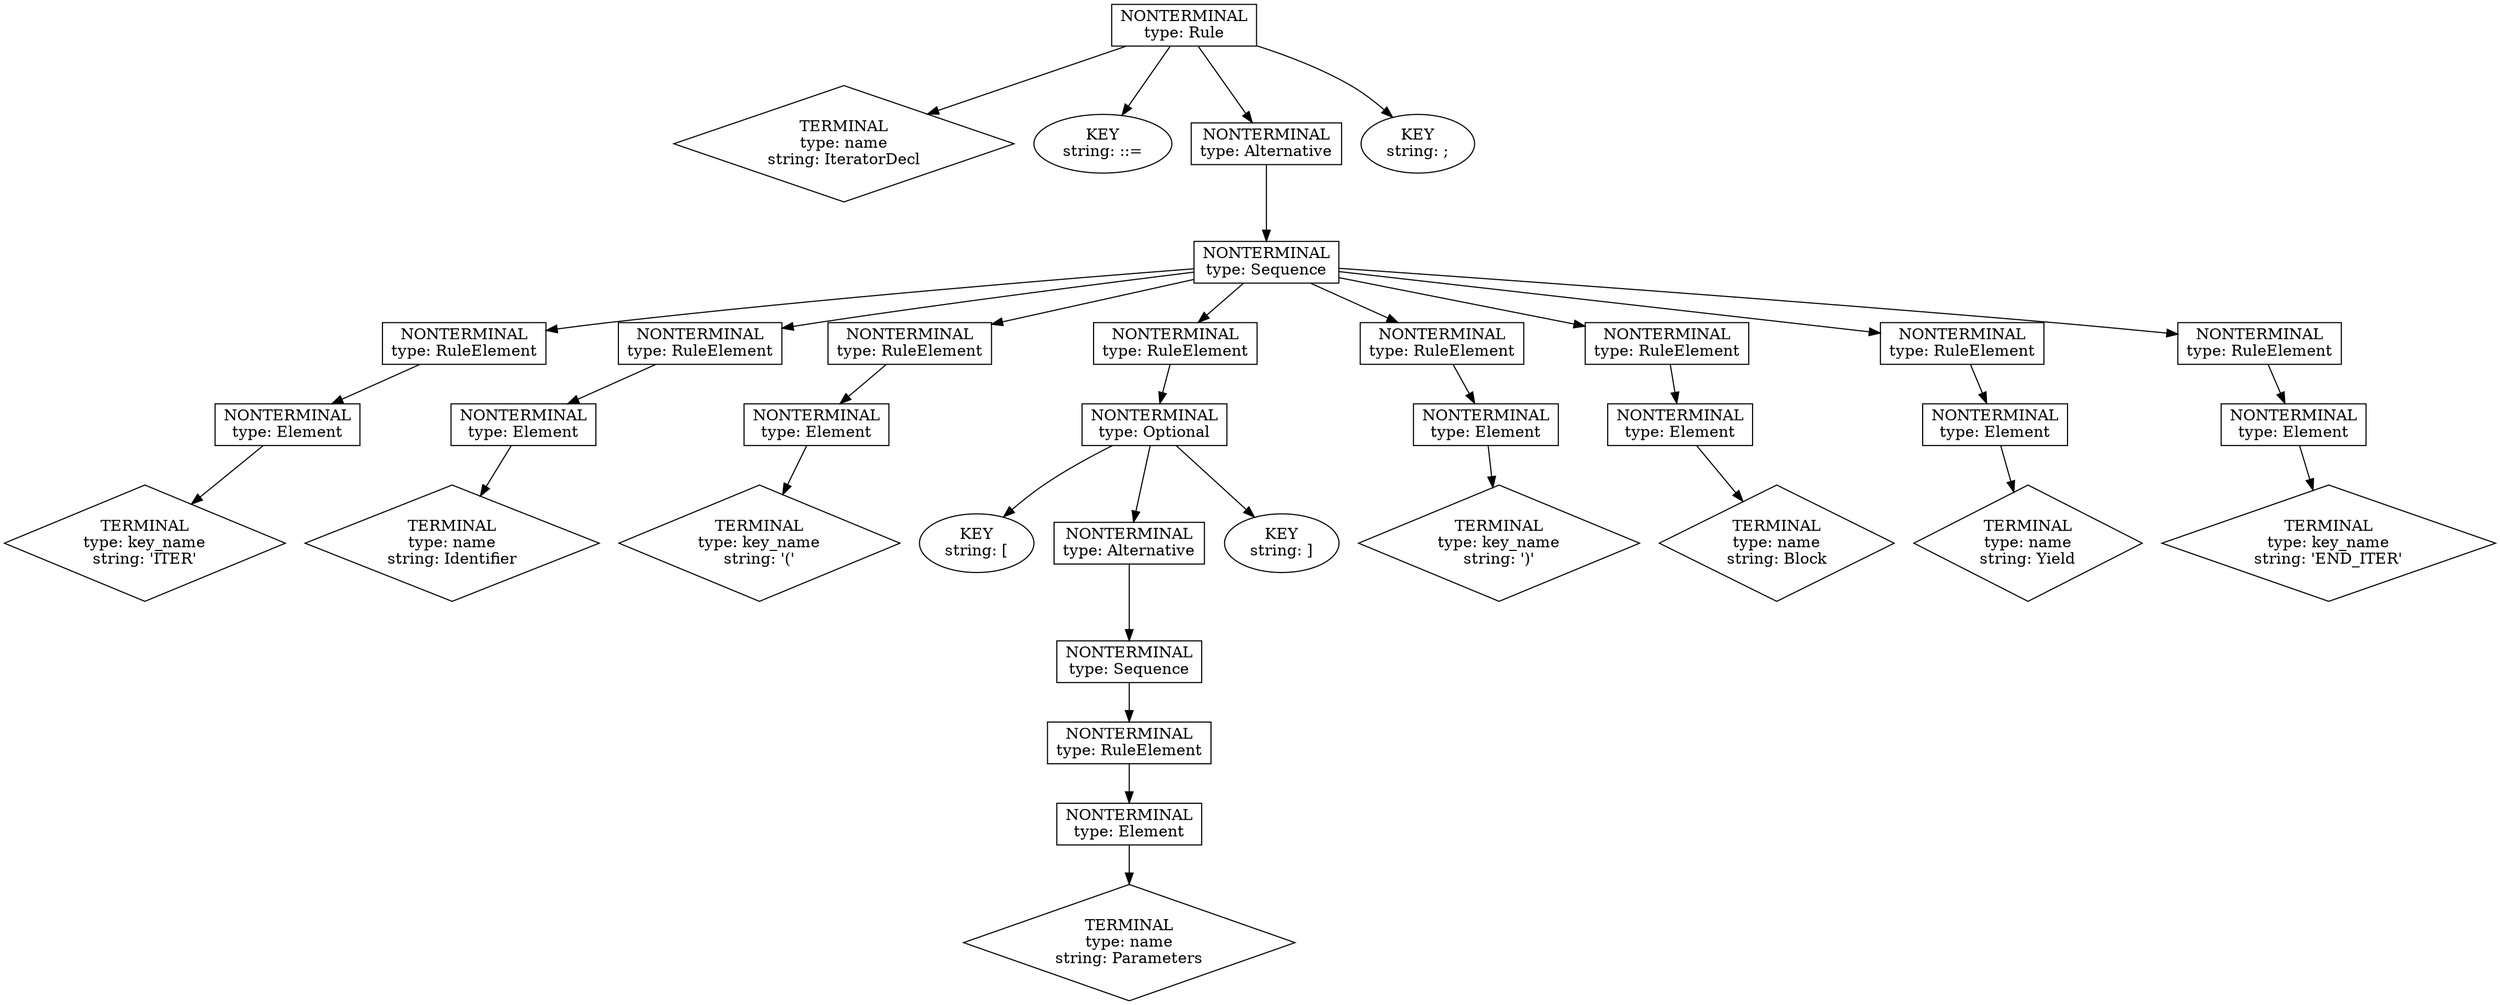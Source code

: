 digraph ast_IteratorDecl {
	1 [label="NONTERMINAL
type: Rule" shape=box]
	2 [label="TERMINAL
type: name
string: IteratorDecl" shape=diamond]
	1 -> 2
	3 [label="KEY
string: ::=" shape=oval]
	1 -> 3
	4 [label="NONTERMINAL
type: Alternative" shape=box]
	1 -> 4
	5 [label="KEY
string: ;" shape=oval]
	1 -> 5
	6 [label="NONTERMINAL
type: Sequence" shape=box]
	4 -> 6
	7 [label="NONTERMINAL
type: RuleElement" shape=box]
	6 -> 7
	8 [label="NONTERMINAL
type: RuleElement" shape=box]
	6 -> 8
	9 [label="NONTERMINAL
type: RuleElement" shape=box]
	6 -> 9
	10 [label="NONTERMINAL
type: RuleElement" shape=box]
	6 -> 10
	11 [label="NONTERMINAL
type: RuleElement" shape=box]
	6 -> 11
	12 [label="NONTERMINAL
type: RuleElement" shape=box]
	6 -> 12
	13 [label="NONTERMINAL
type: RuleElement" shape=box]
	6 -> 13
	14 [label="NONTERMINAL
type: RuleElement" shape=box]
	6 -> 14
	15 [label="NONTERMINAL
type: Element" shape=box]
	7 -> 15
	16 [label="NONTERMINAL
type: Element" shape=box]
	8 -> 16
	17 [label="NONTERMINAL
type: Element" shape=box]
	9 -> 17
	18 [label="NONTERMINAL
type: Optional" shape=box]
	10 -> 18
	19 [label="NONTERMINAL
type: Element" shape=box]
	11 -> 19
	20 [label="NONTERMINAL
type: Element" shape=box]
	12 -> 20
	21 [label="NONTERMINAL
type: Element" shape=box]
	13 -> 21
	22 [label="NONTERMINAL
type: Element" shape=box]
	14 -> 22
	23 [label="TERMINAL
type: key_name
string: 'ITER'" shape=diamond]
	15 -> 23
	24 [label="TERMINAL
type: name
string: Identifier" shape=diamond]
	16 -> 24
	25 [label="TERMINAL
type: key_name
string: '('" shape=diamond]
	17 -> 25
	26 [label="KEY
string: [" shape=oval]
	18 -> 26
	27 [label="NONTERMINAL
type: Alternative" shape=box]
	18 -> 27
	28 [label="KEY
string: ]" shape=oval]
	18 -> 28
	29 [label="TERMINAL
type: key_name
string: ')'" shape=diamond]
	19 -> 29
	30 [label="TERMINAL
type: name
string: Block" shape=diamond]
	20 -> 30
	31 [label="TERMINAL
type: name
string: Yield" shape=diamond]
	21 -> 31
	32 [label="TERMINAL
type: key_name
string: 'END_ITER'" shape=diamond]
	22 -> 32
	33 [label="NONTERMINAL
type: Sequence" shape=box]
	27 -> 33
	34 [label="NONTERMINAL
type: RuleElement" shape=box]
	33 -> 34
	35 [label="NONTERMINAL
type: Element" shape=box]
	34 -> 35
	36 [label="TERMINAL
type: name
string: Parameters" shape=diamond]
	35 -> 36
}
